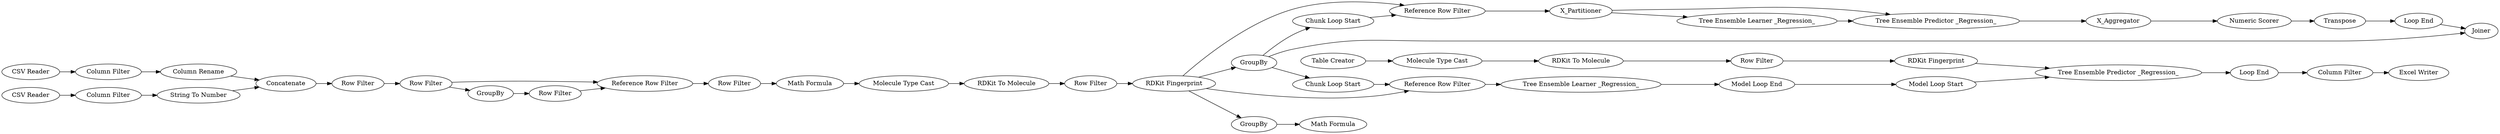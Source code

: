 digraph {
	6 -> 5
	7 -> 8
	21 -> 19
	14 -> 17
	8 -> 9
	23 -> 24
	13 -> 14
	15 -> 46
	28 -> 20
	15 -> 21
	27 -> 28
	4 -> 6
	22 -> 23
	2 -> 4
	21 -> 29
	30 -> 31
	31 -> 32
	40 -> 42
	15 -> 31
	12 -> 5
	26 -> 27
	25 -> 26
	32 -> 35
	39 -> 43
	16 -> 18
	10 -> 11
	5 -> 7
	8 -> 11
	45 -> 44
	37 -> 38
	46 -> 47
	20 -> 29
	43 -> 40
	15 -> 22
	19 -> 22
	35 -> 36
	24 -> 25
	36 -> 37
	18 -> 15
	21 -> 30
	42 -> 41
	23 -> 25
	41 -> 37
	3 -> 12
	17 -> 16
	9 -> 10
	38 -> 45
	11 -> 13
	1 -> 3
	27 [label="Numeric Scorer"]
	7 [label="Row Filter"]
	9 [label=GroupBy]
	45 [label="Column Filter"]
	21 [label=GroupBy]
	18 [label="Row Filter"]
	26 [label=X_Aggregator]
	8 [label="Row Filter"]
	32 [label="Tree Ensemble Learner _Regression_"]
	17 [label="Molecule Type Cast"]
	3 [label="Column Filter"]
	19 [label="Chunk Loop Start"]
	24 [label="Tree Ensemble Learner _Regression_"]
	41 [label="RDKit Fingerprint"]
	31 [label="Reference Row Filter"]
	6 [label="Column Rename"]
	15 [label="RDKit Fingerprint"]
	25 [label="Tree Ensemble Predictor _Regression_"]
	10 [label="Row Filter"]
	12 [label="String To Number"]
	16 [label="RDKit To Molecule"]
	1 [label="CSV Reader"]
	42 [label="Row Filter"]
	22 [label="Reference Row Filter"]
	28 [label=Transpose]
	11 [label="Reference Row Filter"]
	4 [label="Column Filter"]
	23 [label=X_Partitioner]
	47 [label="Math Formula"]
	14 [label="Math Formula"]
	38 [label="Loop End"]
	5 [label=Concatenate]
	13 [label="Row Filter"]
	20 [label="Loop End"]
	35 [label="Model Loop End"]
	43 [label="Molecule Type Cast"]
	44 [label="Excel Writer"]
	29 [label=Joiner]
	36 [label="Model Loop Start"]
	46 [label=GroupBy]
	40 [label="RDKit To Molecule"]
	39 [label="Table Creator"]
	30 [label="Chunk Loop Start"]
	2 [label="CSV Reader"]
	37 [label="Tree Ensemble Predictor _Regression_"]
	rankdir=LR
}
